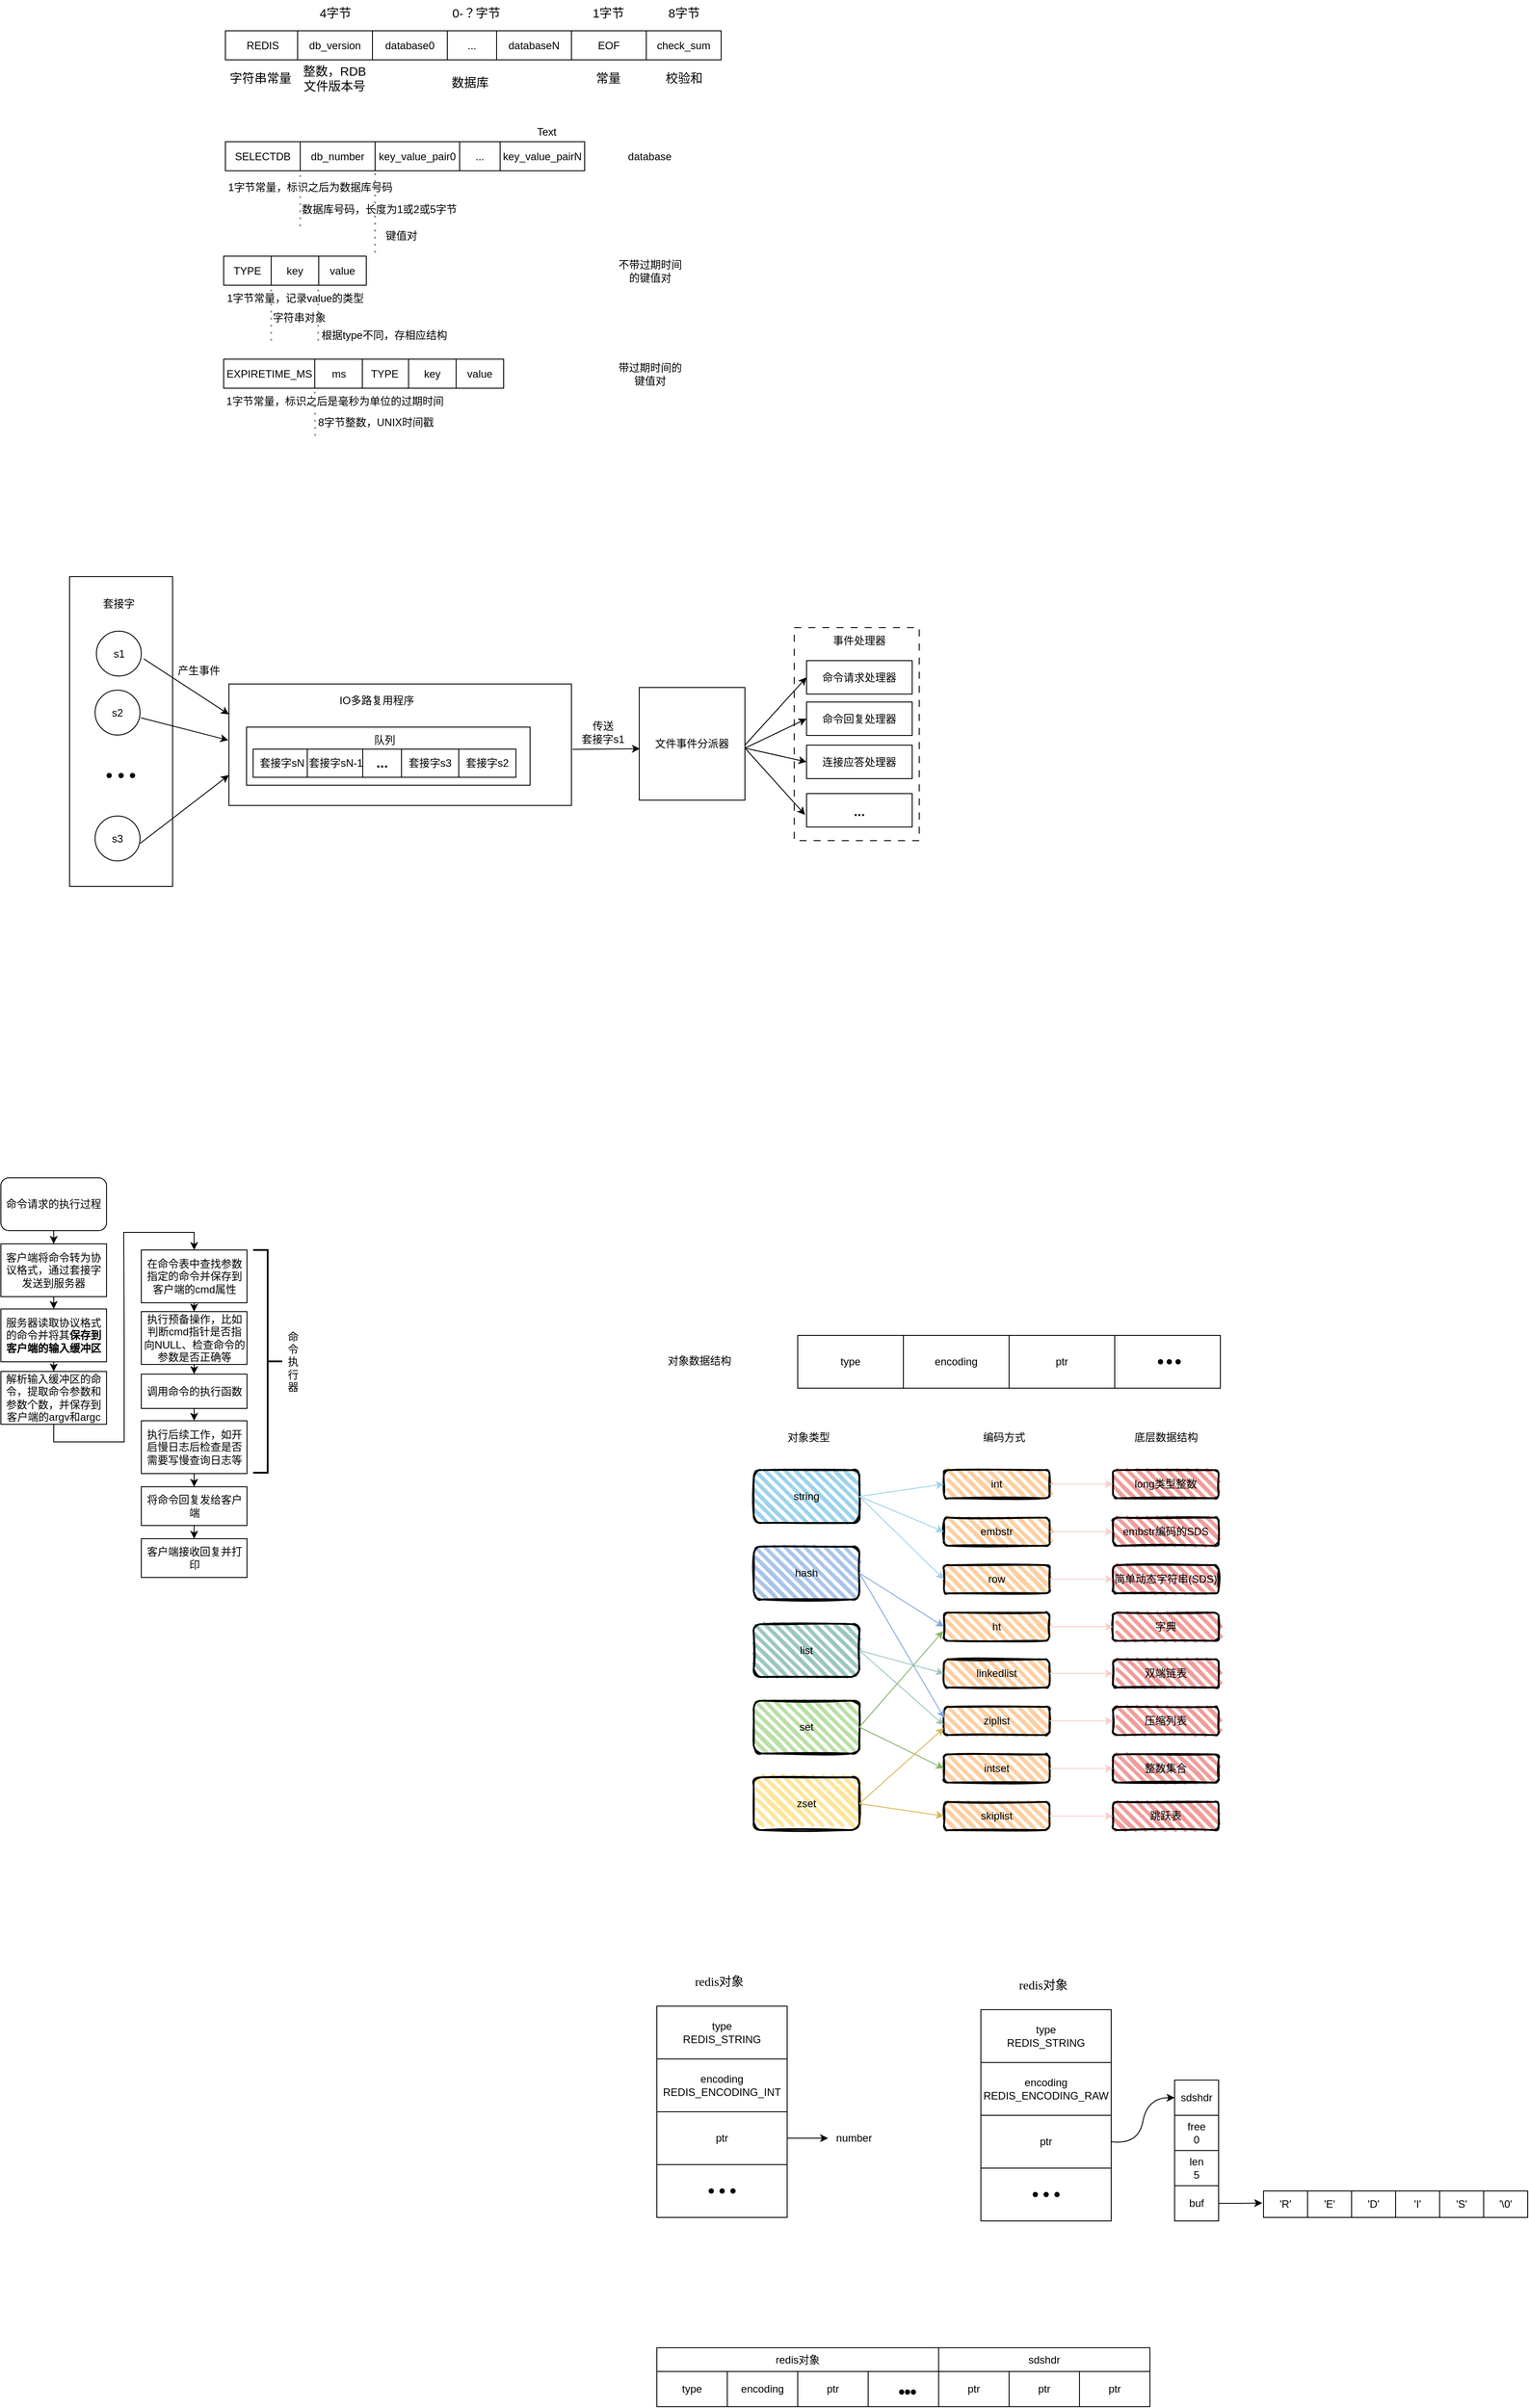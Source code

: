 <mxfile version="24.8.4">
  <diagram name="第 1 页" id="lqGd5mqIy-e3ChptI4mb">
    <mxGraphModel dx="2874" dy="706" grid="0" gridSize="10" guides="1" tooltips="1" connect="1" arrows="1" fold="1" page="0" pageScale="1" pageWidth="827" pageHeight="1169" math="0" shadow="0">
      <root>
        <mxCell id="0" />
        <mxCell id="1" parent="0" />
        <mxCell id="2vdARxvgTMyhtQCXL5zy-2" value="&lt;font style=&quot;font-size: 14px;&quot;&gt;字符串常量&lt;/font&gt;" style="text;html=1;align=center;verticalAlign=middle;whiteSpace=wrap;rounded=0;" parent="1" vertex="1">
          <mxGeometry x="-340" y="526" width="84" height="30" as="geometry" />
        </mxCell>
        <mxCell id="2vdARxvgTMyhtQCXL5zy-3" value="&lt;font style=&quot;font-size: 14px;&quot;&gt;整数，RDB文件版本号&lt;/font&gt;" style="text;html=1;align=center;verticalAlign=middle;whiteSpace=wrap;rounded=0;" parent="1" vertex="1">
          <mxGeometry x="-256" y="526" width="84" height="30" as="geometry" />
        </mxCell>
        <mxCell id="2vdARxvgTMyhtQCXL5zy-4" value="&lt;font style=&quot;font-size: 14px;&quot;&gt;数据库&lt;/font&gt;" style="text;html=1;align=center;verticalAlign=middle;whiteSpace=wrap;rounded=0;" parent="1" vertex="1">
          <mxGeometry x="-102" y="531" width="84" height="30" as="geometry" />
        </mxCell>
        <mxCell id="2vdARxvgTMyhtQCXL5zy-5" value="&lt;font style=&quot;font-size: 14px;&quot;&gt;常量&lt;/font&gt;" style="text;html=1;align=center;verticalAlign=middle;whiteSpace=wrap;rounded=0;" parent="1" vertex="1">
          <mxGeometry x="55" y="526" width="84" height="30" as="geometry" />
        </mxCell>
        <mxCell id="2vdARxvgTMyhtQCXL5zy-6" value="&lt;font style=&quot;font-size: 14px;&quot;&gt;校验和&lt;/font&gt;" style="text;html=1;align=center;verticalAlign=middle;whiteSpace=wrap;rounded=0;" parent="1" vertex="1">
          <mxGeometry x="141" y="526" width="84" height="30" as="geometry" />
        </mxCell>
        <mxCell id="2vdARxvgTMyhtQCXL5zy-7" value="&lt;font style=&quot;font-size: 14px;&quot;&gt;4字节&lt;/font&gt;" style="text;html=1;align=center;verticalAlign=middle;whiteSpace=wrap;rounded=0;" parent="1" vertex="1">
          <mxGeometry x="-255" y="452" width="84" height="30" as="geometry" />
        </mxCell>
        <mxCell id="2vdARxvgTMyhtQCXL5zy-8" value="&lt;font style=&quot;font-size: 14px;&quot;&gt;0-？字节&lt;/font&gt;" style="text;html=1;align=center;verticalAlign=middle;whiteSpace=wrap;rounded=0;" parent="1" vertex="1">
          <mxGeometry x="-95" y="452" width="84" height="30" as="geometry" />
        </mxCell>
        <mxCell id="2vdARxvgTMyhtQCXL5zy-9" value="&lt;font style=&quot;font-size: 14px;&quot;&gt;1字节&lt;/font&gt;" style="text;html=1;align=center;verticalAlign=middle;whiteSpace=wrap;rounded=0;" parent="1" vertex="1">
          <mxGeometry x="55" y="452" width="84" height="30" as="geometry" />
        </mxCell>
        <mxCell id="2vdARxvgTMyhtQCXL5zy-10" value="&lt;font style=&quot;font-size: 14px;&quot;&gt;8字节&lt;/font&gt;" style="text;html=1;align=center;verticalAlign=middle;whiteSpace=wrap;rounded=0;" parent="1" vertex="1">
          <mxGeometry x="141" y="452" width="84" height="30" as="geometry" />
        </mxCell>
        <mxCell id="2vdARxvgTMyhtQCXL5zy-12" value="REDIS" style="rounded=0;whiteSpace=wrap;html=1;" parent="1" vertex="1">
          <mxGeometry x="-338" y="487" width="85" height="33" as="geometry" />
        </mxCell>
        <mxCell id="2vdARxvgTMyhtQCXL5zy-13" value="db_version" style="rounded=0;whiteSpace=wrap;html=1;" parent="1" vertex="1">
          <mxGeometry x="-256" y="487" width="85" height="33" as="geometry" />
        </mxCell>
        <mxCell id="2vdARxvgTMyhtQCXL5zy-14" value="database0" style="rounded=0;whiteSpace=wrap;html=1;" parent="1" vertex="1">
          <mxGeometry x="-171" y="487" width="85" height="33" as="geometry" />
        </mxCell>
        <mxCell id="2vdARxvgTMyhtQCXL5zy-15" value="..." style="rounded=0;whiteSpace=wrap;html=1;" parent="1" vertex="1">
          <mxGeometry x="-86" y="487" width="56" height="33" as="geometry" />
        </mxCell>
        <mxCell id="2vdARxvgTMyhtQCXL5zy-16" value="databaseN" style="rounded=0;whiteSpace=wrap;html=1;" parent="1" vertex="1">
          <mxGeometry x="-30" y="487" width="85" height="33" as="geometry" />
        </mxCell>
        <mxCell id="2vdARxvgTMyhtQCXL5zy-17" value="EOF" style="rounded=0;whiteSpace=wrap;html=1;" parent="1" vertex="1">
          <mxGeometry x="55" y="487" width="85" height="33" as="geometry" />
        </mxCell>
        <mxCell id="2vdARxvgTMyhtQCXL5zy-18" value="check_sum" style="rounded=0;whiteSpace=wrap;html=1;" parent="1" vertex="1">
          <mxGeometry x="140" y="487" width="85" height="33" as="geometry" />
        </mxCell>
        <mxCell id="2vdARxvgTMyhtQCXL5zy-19" value="SELECTDB" style="rounded=0;whiteSpace=wrap;html=1;" parent="1" vertex="1">
          <mxGeometry x="-338" y="613" width="85" height="33" as="geometry" />
        </mxCell>
        <mxCell id="2vdARxvgTMyhtQCXL5zy-20" value="db_number" style="rounded=0;whiteSpace=wrap;html=1;" parent="1" vertex="1">
          <mxGeometry x="-253" y="613" width="85" height="33" as="geometry" />
        </mxCell>
        <mxCell id="2vdARxvgTMyhtQCXL5zy-21" value="key_value_pair0" style="rounded=0;whiteSpace=wrap;html=1;" parent="1" vertex="1">
          <mxGeometry x="-168" y="613" width="96" height="33" as="geometry" />
        </mxCell>
        <mxCell id="2vdARxvgTMyhtQCXL5zy-22" value="..." style="rounded=0;whiteSpace=wrap;html=1;" parent="1" vertex="1">
          <mxGeometry x="-72" y="613" width="46" height="33" as="geometry" />
        </mxCell>
        <mxCell id="2vdARxvgTMyhtQCXL5zy-23" value="key_value_pairN" style="rounded=0;whiteSpace=wrap;html=1;" parent="1" vertex="1">
          <mxGeometry x="-26" y="613" width="96" height="33" as="geometry" />
        </mxCell>
        <mxCell id="2vdARxvgTMyhtQCXL5zy-24" value="Text" style="text;html=1;align=center;verticalAlign=middle;whiteSpace=wrap;rounded=0;" parent="1" vertex="1">
          <mxGeometry x="-3" y="587" width="60" height="30" as="geometry" />
        </mxCell>
        <mxCell id="2vdARxvgTMyhtQCXL5zy-25" value="1字节常量，标识之后为数据库号码" style="text;html=1;align=center;verticalAlign=middle;whiteSpace=wrap;rounded=0;" parent="1" vertex="1">
          <mxGeometry x="-338" y="650" width="193" height="30" as="geometry" />
        </mxCell>
        <mxCell id="2vdARxvgTMyhtQCXL5zy-26" value="数据库号码，长度为1或2或5字节" style="text;html=1;align=center;verticalAlign=middle;whiteSpace=wrap;rounded=0;" parent="1" vertex="1">
          <mxGeometry x="-253" y="675" width="180" height="30" as="geometry" />
        </mxCell>
        <mxCell id="2vdARxvgTMyhtQCXL5zy-27" value="键值对" style="text;html=1;align=center;verticalAlign=middle;whiteSpace=wrap;rounded=0;" parent="1" vertex="1">
          <mxGeometry x="-168" y="705" width="60" height="30" as="geometry" />
        </mxCell>
        <mxCell id="2vdARxvgTMyhtQCXL5zy-28" value="TYPE" style="rounded=0;whiteSpace=wrap;html=1;" parent="1" vertex="1">
          <mxGeometry x="-340" y="743" width="54" height="33" as="geometry" />
        </mxCell>
        <mxCell id="2vdARxvgTMyhtQCXL5zy-29" value="key" style="rounded=0;whiteSpace=wrap;html=1;" parent="1" vertex="1">
          <mxGeometry x="-286" y="743" width="54" height="33" as="geometry" />
        </mxCell>
        <mxCell id="2vdARxvgTMyhtQCXL5zy-30" value="value" style="rounded=0;whiteSpace=wrap;html=1;" parent="1" vertex="1">
          <mxGeometry x="-232" y="743" width="54" height="33" as="geometry" />
        </mxCell>
        <mxCell id="2vdARxvgTMyhtQCXL5zy-31" value="TYPE" style="rounded=0;whiteSpace=wrap;html=1;" parent="1" vertex="1">
          <mxGeometry x="-184" y="860" width="54" height="33" as="geometry" />
        </mxCell>
        <mxCell id="2vdARxvgTMyhtQCXL5zy-32" value="key" style="rounded=0;whiteSpace=wrap;html=1;" parent="1" vertex="1">
          <mxGeometry x="-130" y="860" width="54" height="33" as="geometry" />
        </mxCell>
        <mxCell id="2vdARxvgTMyhtQCXL5zy-33" value="value" style="rounded=0;whiteSpace=wrap;html=1;" parent="1" vertex="1">
          <mxGeometry x="-76" y="860" width="54" height="33" as="geometry" />
        </mxCell>
        <mxCell id="2vdARxvgTMyhtQCXL5zy-34" value="ms" style="rounded=0;whiteSpace=wrap;html=1;" parent="1" vertex="1">
          <mxGeometry x="-236.5" y="860" width="54" height="33" as="geometry" />
        </mxCell>
        <mxCell id="2vdARxvgTMyhtQCXL5zy-35" value="EXPIRETIME_MS" style="rounded=0;whiteSpace=wrap;html=1;" parent="1" vertex="1">
          <mxGeometry x="-340" y="860" width="103.5" height="33" as="geometry" />
        </mxCell>
        <mxCell id="2vdARxvgTMyhtQCXL5zy-36" value="1字节常量，记录value的类型" style="text;html=1;align=center;verticalAlign=middle;whiteSpace=wrap;rounded=0;" parent="1" vertex="1">
          <mxGeometry x="-340" y="776" width="163" height="30" as="geometry" />
        </mxCell>
        <mxCell id="2vdARxvgTMyhtQCXL5zy-37" value="字符串对象" style="text;html=1;align=center;verticalAlign=middle;whiteSpace=wrap;rounded=0;" parent="1" vertex="1">
          <mxGeometry x="-286" y="798" width="64" height="30" as="geometry" />
        </mxCell>
        <mxCell id="2vdARxvgTMyhtQCXL5zy-38" value="根据type不同，存相应结构" style="text;html=1;align=center;verticalAlign=middle;whiteSpace=wrap;rounded=0;" parent="1" vertex="1">
          <mxGeometry x="-232" y="818" width="149" height="30" as="geometry" />
        </mxCell>
        <mxCell id="2vdARxvgTMyhtQCXL5zy-39" value="1字节常量，标识之后是毫秒为单位的过期时间" style="text;html=1;align=center;verticalAlign=middle;whiteSpace=wrap;rounded=0;" parent="1" vertex="1">
          <mxGeometry x="-340.5" y="893" width="253" height="30" as="geometry" />
        </mxCell>
        <mxCell id="2vdARxvgTMyhtQCXL5zy-40" value="8字节整数，UNIX时间戳" style="text;html=1;align=center;verticalAlign=middle;whiteSpace=wrap;rounded=0;" parent="1" vertex="1">
          <mxGeometry x="-236.5" y="917" width="138" height="30" as="geometry" />
        </mxCell>
        <mxCell id="2vdARxvgTMyhtQCXL5zy-41" value="database" style="text;html=1;align=center;verticalAlign=middle;whiteSpace=wrap;rounded=0;" parent="1" vertex="1">
          <mxGeometry x="114" y="614.5" width="60" height="30" as="geometry" />
        </mxCell>
        <mxCell id="2vdARxvgTMyhtQCXL5zy-42" value="不带过期时间的键值对" style="text;html=1;align=center;verticalAlign=middle;whiteSpace=wrap;rounded=0;" parent="1" vertex="1">
          <mxGeometry x="102.5" y="744.5" width="83" height="30" as="geometry" />
        </mxCell>
        <mxCell id="2vdARxvgTMyhtQCXL5zy-43" value="带过期时间的键值对" style="text;html=1;align=center;verticalAlign=middle;whiteSpace=wrap;rounded=0;" parent="1" vertex="1">
          <mxGeometry x="102.5" y="861.5" width="83" height="30" as="geometry" />
        </mxCell>
        <mxCell id="2vdARxvgTMyhtQCXL5zy-44" value="" style="endArrow=none;dashed=1;html=1;dashPattern=1 3;strokeWidth=2;rounded=0;strokeColor=#949494;" parent="1" edge="1">
          <mxGeometry width="50" height="50" relative="1" as="geometry">
            <mxPoint x="-253" y="709" as="sourcePoint" />
            <mxPoint x="-253" y="646" as="targetPoint" />
          </mxGeometry>
        </mxCell>
        <mxCell id="2vdARxvgTMyhtQCXL5zy-45" value="" style="endArrow=none;dashed=1;html=1;dashPattern=1 3;strokeWidth=2;rounded=0;strokeColor=#878787;" parent="1" edge="1">
          <mxGeometry width="50" height="50" relative="1" as="geometry">
            <mxPoint x="-168" y="739" as="sourcePoint" />
            <mxPoint x="-168" y="646" as="targetPoint" />
          </mxGeometry>
        </mxCell>
        <mxCell id="2vdARxvgTMyhtQCXL5zy-46" value="" style="endArrow=none;dashed=1;html=1;dashPattern=1 3;strokeWidth=2;rounded=0;strokeColor=#949494;" parent="1" edge="1">
          <mxGeometry width="50" height="50" relative="1" as="geometry">
            <mxPoint x="-286" y="839" as="sourcePoint" />
            <mxPoint x="-286" y="776" as="targetPoint" />
          </mxGeometry>
        </mxCell>
        <mxCell id="2vdARxvgTMyhtQCXL5zy-47" value="" style="endArrow=none;dashed=1;html=1;dashPattern=1 3;strokeWidth=2;rounded=0;strokeColor=#949494;" parent="1" edge="1">
          <mxGeometry width="50" height="50" relative="1" as="geometry">
            <mxPoint x="-232.57" y="839" as="sourcePoint" />
            <mxPoint x="-232.57" y="776" as="targetPoint" />
          </mxGeometry>
        </mxCell>
        <mxCell id="2vdARxvgTMyhtQCXL5zy-48" value="" style="endArrow=none;dashed=1;html=1;dashPattern=1 3;strokeWidth=2;rounded=0;strokeColor=#949494;" parent="1" edge="1">
          <mxGeometry width="50" height="50" relative="1" as="geometry">
            <mxPoint x="-236" y="947" as="sourcePoint" />
            <mxPoint x="-236.5" y="893" as="targetPoint" />
          </mxGeometry>
        </mxCell>
        <mxCell id="msWha2PWLw7CzjsbII9z-1" value="" style="rounded=0;whiteSpace=wrap;html=1;" parent="1" vertex="1">
          <mxGeometry x="-515" y="1107" width="117" height="352" as="geometry" />
        </mxCell>
        <mxCell id="msWha2PWLw7CzjsbII9z-2" value="套接字" style="text;html=1;align=center;verticalAlign=middle;whiteSpace=wrap;rounded=0;" parent="1" vertex="1">
          <mxGeometry x="-489" y="1123" width="60" height="30" as="geometry" />
        </mxCell>
        <mxCell id="msWha2PWLw7CzjsbII9z-3" value="s1" style="ellipse;whiteSpace=wrap;html=1;aspect=fixed;" parent="1" vertex="1">
          <mxGeometry x="-484.5" y="1169" width="51" height="51" as="geometry" />
        </mxCell>
        <mxCell id="msWha2PWLw7CzjsbII9z-4" value="s2" style="ellipse;whiteSpace=wrap;html=1;aspect=fixed;" parent="1" vertex="1">
          <mxGeometry x="-486" y="1236" width="51" height="51" as="geometry" />
        </mxCell>
        <mxCell id="msWha2PWLw7CzjsbII9z-5" value="s3" style="ellipse;whiteSpace=wrap;html=1;aspect=fixed;" parent="1" vertex="1">
          <mxGeometry x="-486" y="1379" width="51" height="51" as="geometry" />
        </mxCell>
        <mxCell id="msWha2PWLw7CzjsbII9z-6" value="" style="shape=waypoint;sketch=0;fillStyle=solid;size=6;pointerEvents=1;points=[];fillColor=none;resizable=0;rotatable=0;perimeter=centerPerimeter;snapToPoint=1;" parent="1" vertex="1">
          <mxGeometry x="-480" y="1323" width="20" height="20" as="geometry" />
        </mxCell>
        <mxCell id="msWha2PWLw7CzjsbII9z-7" value="" style="shape=waypoint;sketch=0;fillStyle=solid;size=6;pointerEvents=1;points=[];fillColor=none;resizable=0;rotatable=0;perimeter=centerPerimeter;snapToPoint=1;" parent="1" vertex="1">
          <mxGeometry x="-466.5" y="1323" width="20" height="20" as="geometry" />
        </mxCell>
        <mxCell id="msWha2PWLw7CzjsbII9z-8" value="" style="shape=waypoint;sketch=0;fillStyle=solid;size=6;pointerEvents=1;points=[];fillColor=none;resizable=0;rotatable=0;perimeter=centerPerimeter;snapToPoint=1;" parent="1" vertex="1">
          <mxGeometry x="-453.5" y="1323" width="20" height="20" as="geometry" />
        </mxCell>
        <mxCell id="msWha2PWLw7CzjsbII9z-9" value="套接字sN" style="rounded=0;whiteSpace=wrap;html=1;" parent="1" vertex="1">
          <mxGeometry x="-306.5" y="1303" width="65" height="32" as="geometry" />
        </mxCell>
        <mxCell id="msWha2PWLw7CzjsbII9z-10" value="套接字sN-1" style="rounded=0;whiteSpace=wrap;html=1;" parent="1" vertex="1">
          <mxGeometry x="-245" y="1303" width="65" height="32" as="geometry" />
        </mxCell>
        <mxCell id="msWha2PWLw7CzjsbII9z-11" value="&lt;p style=&quot;line-height: 120%;&quot;&gt;&lt;b&gt;&lt;font style=&quot;font-size: 16px;&quot;&gt;...&lt;/font&gt;&lt;/b&gt;&lt;/p&gt;" style="rounded=0;whiteSpace=wrap;html=1;align=center;" parent="1" vertex="1">
          <mxGeometry x="-182" y="1303" width="44" height="32" as="geometry" />
        </mxCell>
        <mxCell id="msWha2PWLw7CzjsbII9z-12" value="套接字s3" style="rounded=0;whiteSpace=wrap;html=1;" parent="1" vertex="1">
          <mxGeometry x="-138" y="1303" width="65" height="32" as="geometry" />
        </mxCell>
        <mxCell id="msWha2PWLw7CzjsbII9z-13" value="套接字s2" style="rounded=0;whiteSpace=wrap;html=1;" parent="1" vertex="1">
          <mxGeometry x="-73" y="1303" width="65" height="32" as="geometry" />
        </mxCell>
        <mxCell id="msWha2PWLw7CzjsbII9z-14" value="" style="rounded=0;whiteSpace=wrap;html=1;fillColor=none;" parent="1" vertex="1">
          <mxGeometry x="-314" y="1278" width="322" height="66" as="geometry" />
        </mxCell>
        <mxCell id="msWha2PWLw7CzjsbII9z-15" value="队列" style="text;html=1;align=center;verticalAlign=middle;whiteSpace=wrap;rounded=0;" parent="1" vertex="1">
          <mxGeometry x="-187" y="1278" width="60" height="30" as="geometry" />
        </mxCell>
        <mxCell id="msWha2PWLw7CzjsbII9z-16" value="" style="rounded=0;whiteSpace=wrap;html=1;fillColor=none;" parent="1" vertex="1">
          <mxGeometry x="-334" y="1229" width="389" height="138" as="geometry" />
        </mxCell>
        <mxCell id="msWha2PWLw7CzjsbII9z-17" value="IO多路复用程序" style="text;html=1;align=center;verticalAlign=middle;whiteSpace=wrap;rounded=0;" parent="1" vertex="1">
          <mxGeometry x="-230" y="1233" width="128" height="30" as="geometry" />
        </mxCell>
        <mxCell id="msWha2PWLw7CzjsbII9z-19" value="" style="endArrow=classic;html=1;rounded=0;exitX=1.055;exitY=0.617;exitDx=0;exitDy=0;exitPerimeter=0;entryX=0;entryY=0.25;entryDx=0;entryDy=0;" parent="1" source="msWha2PWLw7CzjsbII9z-3" target="msWha2PWLw7CzjsbII9z-16" edge="1">
          <mxGeometry width="50" height="50" relative="1" as="geometry">
            <mxPoint x="-361" y="1199" as="sourcePoint" />
            <mxPoint x="-311" y="1149" as="targetPoint" />
          </mxGeometry>
        </mxCell>
        <mxCell id="msWha2PWLw7CzjsbII9z-20" value="" style="endArrow=classic;html=1;rounded=0;exitX=1.017;exitY=0.615;exitDx=0;exitDy=0;exitPerimeter=0;entryX=-0.002;entryY=0.463;entryDx=0;entryDy=0;entryPerimeter=0;" parent="1" source="msWha2PWLw7CzjsbII9z-4" target="msWha2PWLw7CzjsbII9z-16" edge="1">
          <mxGeometry width="50" height="50" relative="1" as="geometry">
            <mxPoint x="-383" y="1334" as="sourcePoint" />
            <mxPoint x="-333" y="1284" as="targetPoint" />
          </mxGeometry>
        </mxCell>
        <mxCell id="msWha2PWLw7CzjsbII9z-21" value="" style="endArrow=classic;html=1;rounded=0;exitX=1.003;exitY=0.61;exitDx=0;exitDy=0;exitPerimeter=0;entryX=0;entryY=0.75;entryDx=0;entryDy=0;" parent="1" source="msWha2PWLw7CzjsbII9z-5" target="msWha2PWLw7CzjsbII9z-16" edge="1">
          <mxGeometry width="50" height="50" relative="1" as="geometry">
            <mxPoint x="-422" y="1416" as="sourcePoint" />
            <mxPoint x="-372" y="1366" as="targetPoint" />
          </mxGeometry>
        </mxCell>
        <mxCell id="msWha2PWLw7CzjsbII9z-22" value="文件事件分派器" style="rounded=0;whiteSpace=wrap;html=1;" parent="1" vertex="1">
          <mxGeometry x="132" y="1233" width="120" height="128" as="geometry" />
        </mxCell>
        <mxCell id="msWha2PWLw7CzjsbII9z-23" value="命令请求处理器" style="rounded=0;whiteSpace=wrap;html=1;" parent="1" vertex="1">
          <mxGeometry x="322" y="1202.5" width="120" height="38" as="geometry" />
        </mxCell>
        <mxCell id="msWha2PWLw7CzjsbII9z-24" value="命令回复处理器" style="rounded=0;whiteSpace=wrap;html=1;" parent="1" vertex="1">
          <mxGeometry x="322" y="1249.5" width="120" height="38" as="geometry" />
        </mxCell>
        <mxCell id="msWha2PWLw7CzjsbII9z-25" value="连接应答处理器" style="rounded=0;whiteSpace=wrap;html=1;" parent="1" vertex="1">
          <mxGeometry x="322" y="1298.5" width="120" height="38" as="geometry" />
        </mxCell>
        <mxCell id="msWha2PWLw7CzjsbII9z-26" value="&lt;b&gt;&lt;font style=&quot;font-size: 15px;&quot;&gt;...&lt;/font&gt;&lt;/b&gt;" style="rounded=0;whiteSpace=wrap;html=1;" parent="1" vertex="1">
          <mxGeometry x="322" y="1353.5" width="120" height="38" as="geometry" />
        </mxCell>
        <mxCell id="msWha2PWLw7CzjsbII9z-27" value="" style="endArrow=classic;html=1;rounded=0;exitX=1.003;exitY=0.538;exitDx=0;exitDy=0;exitPerimeter=0;entryX=0.006;entryY=0.543;entryDx=0;entryDy=0;entryPerimeter=0;" parent="1" source="msWha2PWLw7CzjsbII9z-16" target="msWha2PWLw7CzjsbII9z-22" edge="1">
          <mxGeometry width="50" height="50" relative="1" as="geometry">
            <mxPoint x="73" y="1323" as="sourcePoint" />
            <mxPoint x="123" y="1273" as="targetPoint" />
          </mxGeometry>
        </mxCell>
        <mxCell id="msWha2PWLw7CzjsbII9z-28" value="传送&lt;div&gt;套接字s1&lt;/div&gt;" style="text;html=1;align=center;verticalAlign=middle;whiteSpace=wrap;rounded=0;" parent="1" vertex="1">
          <mxGeometry x="61" y="1268.5" width="60" height="30" as="geometry" />
        </mxCell>
        <mxCell id="msWha2PWLw7CzjsbII9z-30" value="" style="endArrow=classic;html=1;rounded=0;entryX=0;entryY=0.5;entryDx=0;entryDy=0;" parent="1" target="msWha2PWLw7CzjsbII9z-23" edge="1">
          <mxGeometry width="50" height="50" relative="1" as="geometry">
            <mxPoint x="252" y="1298.5" as="sourcePoint" />
            <mxPoint x="302" y="1248.5" as="targetPoint" />
          </mxGeometry>
        </mxCell>
        <mxCell id="msWha2PWLw7CzjsbII9z-31" value="" style="endArrow=classic;html=1;rounded=0;entryX=0;entryY=0.5;entryDx=0;entryDy=0;exitX=1.001;exitY=0.538;exitDx=0;exitDy=0;exitPerimeter=0;" parent="1" source="msWha2PWLw7CzjsbII9z-22" target="msWha2PWLw7CzjsbII9z-24" edge="1">
          <mxGeometry width="50" height="50" relative="1" as="geometry">
            <mxPoint x="263" y="1313" as="sourcePoint" />
            <mxPoint x="333" y="1236.5" as="targetPoint" />
          </mxGeometry>
        </mxCell>
        <mxCell id="msWha2PWLw7CzjsbII9z-32" value="" style="endArrow=classic;html=1;rounded=0;entryX=0;entryY=0.5;entryDx=0;entryDy=0;exitX=1.001;exitY=0.538;exitDx=0;exitDy=0;exitPerimeter=0;" parent="1" source="msWha2PWLw7CzjsbII9z-22" target="msWha2PWLw7CzjsbII9z-25" edge="1">
          <mxGeometry width="50" height="50" relative="1" as="geometry">
            <mxPoint x="263" y="1313" as="sourcePoint" />
            <mxPoint x="333" y="1236.5" as="targetPoint" />
          </mxGeometry>
        </mxCell>
        <mxCell id="msWha2PWLw7CzjsbII9z-33" value="" style="endArrow=classic;html=1;rounded=0;entryX=-0.014;entryY=0.637;entryDx=0;entryDy=0;exitX=1.001;exitY=0.538;exitDx=0;exitDy=0;exitPerimeter=0;entryPerimeter=0;" parent="1" source="msWha2PWLw7CzjsbII9z-22" target="msWha2PWLw7CzjsbII9z-26" edge="1">
          <mxGeometry width="50" height="50" relative="1" as="geometry">
            <mxPoint x="263" y="1313" as="sourcePoint" />
            <mxPoint x="333" y="1236.5" as="targetPoint" />
          </mxGeometry>
        </mxCell>
        <mxCell id="msWha2PWLw7CzjsbII9z-34" value="" style="rounded=0;whiteSpace=wrap;html=1;fillColor=none;dashed=1;dashPattern=8 8;" parent="1" vertex="1">
          <mxGeometry x="308" y="1165" width="142" height="242" as="geometry" />
        </mxCell>
        <mxCell id="msWha2PWLw7CzjsbII9z-35" value="事件处理器" style="text;html=1;align=center;verticalAlign=middle;whiteSpace=wrap;rounded=0;" parent="1" vertex="1">
          <mxGeometry x="336" y="1165" width="92" height="30" as="geometry" />
        </mxCell>
        <mxCell id="msWha2PWLw7CzjsbII9z-36" value="产生事件" style="text;html=1;align=center;verticalAlign=middle;whiteSpace=wrap;rounded=0;" parent="1" vertex="1">
          <mxGeometry x="-398" y="1199" width="60" height="30" as="geometry" />
        </mxCell>
        <mxCell id="B8vM1F9An9J-qZMf34rK-13" value="" style="edgeStyle=orthogonalEdgeStyle;rounded=0;orthogonalLoop=1;jettySize=auto;html=1;entryX=0.5;entryY=0;entryDx=0;entryDy=0;" parent="1" source="B8vM1F9An9J-qZMf34rK-1" target="B8vM1F9An9J-qZMf34rK-2" edge="1">
          <mxGeometry relative="1" as="geometry" />
        </mxCell>
        <mxCell id="B8vM1F9An9J-qZMf34rK-1" value="&lt;div&gt;命令请求的执行过程&lt;/div&gt;" style="rounded=1;whiteSpace=wrap;html=1;" parent="1" vertex="1">
          <mxGeometry x="-593" y="1790" width="120" height="60" as="geometry" />
        </mxCell>
        <mxCell id="B8vM1F9An9J-qZMf34rK-14" style="edgeStyle=orthogonalEdgeStyle;rounded=0;orthogonalLoop=1;jettySize=auto;html=1;exitX=0.5;exitY=1;exitDx=0;exitDy=0;entryX=0.5;entryY=0;entryDx=0;entryDy=0;" parent="1" source="B8vM1F9An9J-qZMf34rK-2" target="B8vM1F9An9J-qZMf34rK-3" edge="1">
          <mxGeometry relative="1" as="geometry" />
        </mxCell>
        <mxCell id="B8vM1F9An9J-qZMf34rK-2" value="客户端将命令转为协议格式，通过套接字发送到服务器" style="rounded=0;whiteSpace=wrap;html=1;" parent="1" vertex="1">
          <mxGeometry x="-593" y="1865" width="120" height="60" as="geometry" />
        </mxCell>
        <mxCell id="B8vM1F9An9J-qZMf34rK-15" style="edgeStyle=orthogonalEdgeStyle;rounded=0;orthogonalLoop=1;jettySize=auto;html=1;exitX=0.5;exitY=1;exitDx=0;exitDy=0;entryX=0.5;entryY=0;entryDx=0;entryDy=0;" parent="1" source="B8vM1F9An9J-qZMf34rK-3" target="B8vM1F9An9J-qZMf34rK-4" edge="1">
          <mxGeometry relative="1" as="geometry" />
        </mxCell>
        <mxCell id="B8vM1F9An9J-qZMf34rK-3" value="服务器读取协议格式的命令并将其&lt;b&gt;保存到客户端的输入缓冲区&lt;/b&gt;" style="rounded=0;whiteSpace=wrap;html=1;" parent="1" vertex="1">
          <mxGeometry x="-593" y="1939" width="120" height="60" as="geometry" />
        </mxCell>
        <mxCell id="B8vM1F9An9J-qZMf34rK-22" style="edgeStyle=orthogonalEdgeStyle;rounded=0;orthogonalLoop=1;jettySize=auto;html=1;exitX=0.5;exitY=1;exitDx=0;exitDy=0;entryX=0.5;entryY=0;entryDx=0;entryDy=0;" parent="1" source="B8vM1F9An9J-qZMf34rK-4" target="B8vM1F9An9J-qZMf34rK-5" edge="1">
          <mxGeometry relative="1" as="geometry" />
        </mxCell>
        <mxCell id="B8vM1F9An9J-qZMf34rK-4" value="解析输入缓冲区的命令，提取命令参数和参数个数，并保存到客户端的argv和argc" style="rounded=0;whiteSpace=wrap;html=1;" parent="1" vertex="1">
          <mxGeometry x="-593" y="2010" width="120" height="60" as="geometry" />
        </mxCell>
        <mxCell id="B8vM1F9An9J-qZMf34rK-17" style="edgeStyle=orthogonalEdgeStyle;rounded=0;orthogonalLoop=1;jettySize=auto;html=1;exitX=0.5;exitY=1;exitDx=0;exitDy=0;entryX=0.5;entryY=0;entryDx=0;entryDy=0;" parent="1" source="B8vM1F9An9J-qZMf34rK-5" target="B8vM1F9An9J-qZMf34rK-6" edge="1">
          <mxGeometry relative="1" as="geometry" />
        </mxCell>
        <mxCell id="B8vM1F9An9J-qZMf34rK-5" value="在命令表中查找参数指定的命令并保存到客户端的cmd属性" style="rounded=0;whiteSpace=wrap;html=1;" parent="1" vertex="1">
          <mxGeometry x="-433.5" y="1872" width="120" height="60" as="geometry" />
        </mxCell>
        <mxCell id="B8vM1F9An9J-qZMf34rK-18" style="edgeStyle=orthogonalEdgeStyle;rounded=0;orthogonalLoop=1;jettySize=auto;html=1;exitX=0.5;exitY=1;exitDx=0;exitDy=0;entryX=0.5;entryY=0;entryDx=0;entryDy=0;" parent="1" source="B8vM1F9An9J-qZMf34rK-6" target="B8vM1F9An9J-qZMf34rK-7" edge="1">
          <mxGeometry relative="1" as="geometry" />
        </mxCell>
        <mxCell id="B8vM1F9An9J-qZMf34rK-6" value="执行预备操作，比如判断cmd指针是否指向NULL、检查命令的参数是否正确等" style="rounded=0;whiteSpace=wrap;html=1;" parent="1" vertex="1">
          <mxGeometry x="-433.5" y="1942" width="120" height="60" as="geometry" />
        </mxCell>
        <mxCell id="B8vM1F9An9J-qZMf34rK-19" style="edgeStyle=orthogonalEdgeStyle;rounded=0;orthogonalLoop=1;jettySize=auto;html=1;exitX=0.5;exitY=1;exitDx=0;exitDy=0;entryX=0.5;entryY=0;entryDx=0;entryDy=0;" parent="1" source="B8vM1F9An9J-qZMf34rK-7" target="B8vM1F9An9J-qZMf34rK-8" edge="1">
          <mxGeometry relative="1" as="geometry" />
        </mxCell>
        <mxCell id="B8vM1F9An9J-qZMf34rK-7" value="调用命令的执行函数" style="rounded=0;whiteSpace=wrap;html=1;" parent="1" vertex="1">
          <mxGeometry x="-433.5" y="2013" width="120" height="39" as="geometry" />
        </mxCell>
        <mxCell id="B8vM1F9An9J-qZMf34rK-20" style="edgeStyle=orthogonalEdgeStyle;rounded=0;orthogonalLoop=1;jettySize=auto;html=1;exitX=0.5;exitY=1;exitDx=0;exitDy=0;entryX=0.5;entryY=0;entryDx=0;entryDy=0;" parent="1" source="B8vM1F9An9J-qZMf34rK-8" target="B8vM1F9An9J-qZMf34rK-9" edge="1">
          <mxGeometry relative="1" as="geometry" />
        </mxCell>
        <mxCell id="B8vM1F9An9J-qZMf34rK-8" value="执行后续工作，如开启慢日志后检查是否需要写慢查询日志等" style="rounded=0;whiteSpace=wrap;html=1;" parent="1" vertex="1">
          <mxGeometry x="-433.5" y="2066" width="120" height="60" as="geometry" />
        </mxCell>
        <mxCell id="B8vM1F9An9J-qZMf34rK-21" style="edgeStyle=orthogonalEdgeStyle;rounded=0;orthogonalLoop=1;jettySize=auto;html=1;exitX=0.5;exitY=1;exitDx=0;exitDy=0;entryX=0.5;entryY=0;entryDx=0;entryDy=0;" parent="1" source="B8vM1F9An9J-qZMf34rK-9" target="B8vM1F9An9J-qZMf34rK-10" edge="1">
          <mxGeometry relative="1" as="geometry" />
        </mxCell>
        <mxCell id="B8vM1F9An9J-qZMf34rK-9" value="将命令回复发给客户端" style="rounded=0;whiteSpace=wrap;html=1;" parent="1" vertex="1">
          <mxGeometry x="-433.5" y="2141" width="120" height="44" as="geometry" />
        </mxCell>
        <mxCell id="B8vM1F9An9J-qZMf34rK-10" value="客户端接收回复并打印" style="rounded=0;whiteSpace=wrap;html=1;" parent="1" vertex="1">
          <mxGeometry x="-433.5" y="2200" width="120" height="44" as="geometry" />
        </mxCell>
        <mxCell id="B8vM1F9An9J-qZMf34rK-23" value="" style="strokeWidth=2;html=1;shape=mxgraph.flowchart.annotation_2;align=left;labelPosition=right;pointerEvents=1;rotation=-180;" parent="1" vertex="1">
          <mxGeometry x="-306.5" y="1872" width="33" height="253" as="geometry" />
        </mxCell>
        <mxCell id="B8vM1F9An9J-qZMf34rK-24" value="命令执行器" style="text;html=1;align=center;verticalAlign=middle;whiteSpace=wrap;rounded=0;" parent="1" vertex="1">
          <mxGeometry x="-269" y="1983.5" width="16" height="30" as="geometry" />
        </mxCell>
        <mxCell id="2FtzqriSRJ3cjsccxvWJ-1" value="type" style="rounded=0;whiteSpace=wrap;html=1;" parent="1" vertex="1">
          <mxGeometry x="312" y="1969" width="120" height="60" as="geometry" />
        </mxCell>
        <mxCell id="2FtzqriSRJ3cjsccxvWJ-2" value="encoding" style="rounded=0;whiteSpace=wrap;html=1;" parent="1" vertex="1">
          <mxGeometry x="432" y="1969" width="120" height="60" as="geometry" />
        </mxCell>
        <mxCell id="2FtzqriSRJ3cjsccxvWJ-3" value="ptr" style="rounded=0;whiteSpace=wrap;html=1;" parent="1" vertex="1">
          <mxGeometry x="552" y="1969" width="120" height="60" as="geometry" />
        </mxCell>
        <mxCell id="2FtzqriSRJ3cjsccxvWJ-4" value="" style="rounded=0;whiteSpace=wrap;html=1;" parent="1" vertex="1">
          <mxGeometry x="672" y="1969" width="120" height="60" as="geometry" />
        </mxCell>
        <mxCell id="2FtzqriSRJ3cjsccxvWJ-8" value="" style="group" parent="1" vertex="1" connectable="0">
          <mxGeometry x="714" y="1989" width="40" height="20" as="geometry" />
        </mxCell>
        <mxCell id="2FtzqriSRJ3cjsccxvWJ-5" value="" style="shape=waypoint;sketch=0;fillStyle=solid;size=6;pointerEvents=1;points=[];fillColor=none;resizable=0;rotatable=0;perimeter=centerPerimeter;snapToPoint=1;verticalAlign=middle;" parent="2FtzqriSRJ3cjsccxvWJ-8" vertex="1">
          <mxGeometry width="20" height="20" as="geometry" />
        </mxCell>
        <mxCell id="2FtzqriSRJ3cjsccxvWJ-6" value="" style="shape=waypoint;sketch=0;fillStyle=solid;size=6;pointerEvents=1;points=[];fillColor=none;resizable=0;rotatable=0;perimeter=centerPerimeter;snapToPoint=1;verticalAlign=middle;" parent="2FtzqriSRJ3cjsccxvWJ-8" vertex="1">
          <mxGeometry x="10" width="20" height="20" as="geometry" />
        </mxCell>
        <mxCell id="2FtzqriSRJ3cjsccxvWJ-7" value="" style="shape=waypoint;sketch=0;fillStyle=solid;size=6;pointerEvents=1;points=[];fillColor=none;resizable=0;rotatable=0;perimeter=centerPerimeter;snapToPoint=1;verticalAlign=middle;" parent="2FtzqriSRJ3cjsccxvWJ-8" vertex="1">
          <mxGeometry x="20" width="20" height="20" as="geometry" />
        </mxCell>
        <mxCell id="2FtzqriSRJ3cjsccxvWJ-9" value="对象数据结构" style="text;html=1;align=center;verticalAlign=middle;whiteSpace=wrap;rounded=0;" parent="1" vertex="1">
          <mxGeometry x="159" y="1983" width="83" height="30" as="geometry" />
        </mxCell>
        <mxCell id="2FtzqriSRJ3cjsccxvWJ-10" value="string" style="rounded=1;whiteSpace=wrap;html=1;strokeWidth=2;fillWeight=4;hachureGap=8;hachureAngle=45;fillColor=#9cd2ec;sketch=1;" parent="1" vertex="1">
          <mxGeometry x="262" y="2122" width="120" height="60" as="geometry" />
        </mxCell>
        <mxCell id="2FtzqriSRJ3cjsccxvWJ-11" value="hash" style="rounded=1;whiteSpace=wrap;html=1;strokeWidth=2;fillWeight=4;hachureGap=8;hachureAngle=45;fillColor=#A9C4EB;sketch=1;" parent="1" vertex="1">
          <mxGeometry x="262" y="2209" width="120" height="60" as="geometry" />
        </mxCell>
        <mxCell id="2FtzqriSRJ3cjsccxvWJ-12" value="list" style="rounded=1;whiteSpace=wrap;html=1;strokeWidth=2;fillWeight=4;hachureGap=8;hachureAngle=45;fillColor=#9AC7BF;sketch=1;" parent="1" vertex="1">
          <mxGeometry x="262" y="2297" width="120" height="60" as="geometry" />
        </mxCell>
        <mxCell id="2FtzqriSRJ3cjsccxvWJ-13" value="set" style="rounded=1;whiteSpace=wrap;html=1;strokeWidth=2;fillWeight=4;hachureGap=8;hachureAngle=45;fillColor=#B9E0A5;sketch=1;" parent="1" vertex="1">
          <mxGeometry x="262" y="2384" width="120" height="60" as="geometry" />
        </mxCell>
        <mxCell id="2FtzqriSRJ3cjsccxvWJ-14" value="zset" style="rounded=1;whiteSpace=wrap;html=1;strokeWidth=2;fillWeight=4;hachureGap=8;hachureAngle=45;fillColor=#FFE599;sketch=1;" parent="1" vertex="1">
          <mxGeometry x="262" y="2471" width="120" height="60" as="geometry" />
        </mxCell>
        <mxCell id="2FtzqriSRJ3cjsccxvWJ-15" value="int" style="rounded=1;whiteSpace=wrap;html=1;strokeWidth=2;fillWeight=4;hachureGap=8;hachureAngle=45;fillColor=#FFCE9F;sketch=1;" parent="1" vertex="1">
          <mxGeometry x="478" y="2122" width="120" height="32" as="geometry" />
        </mxCell>
        <mxCell id="2FtzqriSRJ3cjsccxvWJ-16" value="embstr" style="rounded=1;whiteSpace=wrap;html=1;strokeWidth=2;fillWeight=4;hachureGap=8;hachureAngle=45;fillColor=#FFCE9F;sketch=1;" parent="1" vertex="1">
          <mxGeometry x="478" y="2176" width="120" height="32" as="geometry" />
        </mxCell>
        <mxCell id="2FtzqriSRJ3cjsccxvWJ-17" value="row" style="rounded=1;whiteSpace=wrap;html=1;strokeWidth=2;fillWeight=4;hachureGap=8;hachureAngle=45;fillColor=#FFCE9F;sketch=1;" parent="1" vertex="1">
          <mxGeometry x="478" y="2230" width="120" height="32" as="geometry" />
        </mxCell>
        <mxCell id="2FtzqriSRJ3cjsccxvWJ-18" value="ht" style="rounded=1;whiteSpace=wrap;html=1;strokeWidth=2;fillWeight=4;hachureGap=8;hachureAngle=45;fillColor=#FFCE9F;sketch=1;" parent="1" vertex="1">
          <mxGeometry x="478" y="2284" width="120" height="32" as="geometry" />
        </mxCell>
        <mxCell id="2FtzqriSRJ3cjsccxvWJ-19" value="linkedlist" style="rounded=1;whiteSpace=wrap;html=1;strokeWidth=2;fillWeight=4;hachureGap=8;hachureAngle=45;fillColor=#FFCE9F;sketch=1;" parent="1" vertex="1">
          <mxGeometry x="478" y="2337" width="120" height="32" as="geometry" />
        </mxCell>
        <mxCell id="2FtzqriSRJ3cjsccxvWJ-20" value="ziplist" style="rounded=1;whiteSpace=wrap;html=1;strokeWidth=2;fillWeight=4;hachureGap=8;hachureAngle=45;fillColor=#FFCE9F;sketch=1;" parent="1" vertex="1">
          <mxGeometry x="478" y="2391" width="120" height="32" as="geometry" />
        </mxCell>
        <mxCell id="2FtzqriSRJ3cjsccxvWJ-21" value="intset" style="rounded=1;whiteSpace=wrap;html=1;strokeWidth=2;fillWeight=4;hachureGap=8;hachureAngle=45;fillColor=#FFCE9F;sketch=1;" parent="1" vertex="1">
          <mxGeometry x="478" y="2445" width="120" height="32" as="geometry" />
        </mxCell>
        <mxCell id="2FtzqriSRJ3cjsccxvWJ-22" value="skiplist" style="rounded=1;whiteSpace=wrap;html=1;strokeWidth=2;fillWeight=4;hachureGap=8;hachureAngle=45;fillColor=#FFCE9F;sketch=1;" parent="1" vertex="1">
          <mxGeometry x="478" y="2499" width="120" height="32" as="geometry" />
        </mxCell>
        <mxCell id="2FtzqriSRJ3cjsccxvWJ-35" value="" style="endArrow=classic;html=1;rounded=0;exitX=1;exitY=0.5;exitDx=0;exitDy=0;entryX=0;entryY=0.5;entryDx=0;entryDy=0;strokeColor=#9cd2ec;" parent="1" source="2FtzqriSRJ3cjsccxvWJ-10" target="2FtzqriSRJ3cjsccxvWJ-15" edge="1">
          <mxGeometry width="50" height="50" relative="1" as="geometry">
            <mxPoint x="399" y="2151" as="sourcePoint" />
            <mxPoint x="449" y="2101" as="targetPoint" />
          </mxGeometry>
        </mxCell>
        <mxCell id="2FtzqriSRJ3cjsccxvWJ-36" value="" style="endArrow=classic;html=1;rounded=0;exitX=1;exitY=0.5;exitDx=0;exitDy=0;entryX=0;entryY=0.5;entryDx=0;entryDy=0;strokeColor=#9cd2ec;" parent="1" source="2FtzqriSRJ3cjsccxvWJ-10" target="2FtzqriSRJ3cjsccxvWJ-16" edge="1">
          <mxGeometry width="50" height="50" relative="1" as="geometry">
            <mxPoint x="661" y="2161" as="sourcePoint" />
            <mxPoint x="711" y="2111" as="targetPoint" />
          </mxGeometry>
        </mxCell>
        <mxCell id="2FtzqriSRJ3cjsccxvWJ-37" value="" style="endArrow=classic;html=1;rounded=0;exitX=1;exitY=0.5;exitDx=0;exitDy=0;entryX=0;entryY=0.5;entryDx=0;entryDy=0;strokeColor=#9cd2ec;" parent="1" source="2FtzqriSRJ3cjsccxvWJ-10" target="2FtzqriSRJ3cjsccxvWJ-17" edge="1">
          <mxGeometry width="50" height="50" relative="1" as="geometry">
            <mxPoint x="671" y="2171" as="sourcePoint" />
            <mxPoint x="721" y="2121" as="targetPoint" />
          </mxGeometry>
        </mxCell>
        <mxCell id="2FtzqriSRJ3cjsccxvWJ-38" value="" style="endArrow=classic;html=1;rounded=0;exitX=1;exitY=0.5;exitDx=0;exitDy=0;entryX=0;entryY=0.5;entryDx=0;entryDy=0;fillColor=#e1d5e7;strokeColor=#7EA6E0;" parent="1" source="2FtzqriSRJ3cjsccxvWJ-11" target="2FtzqriSRJ3cjsccxvWJ-18" edge="1">
          <mxGeometry width="50" height="50" relative="1" as="geometry">
            <mxPoint x="681" y="2181" as="sourcePoint" />
            <mxPoint x="731" y="2131" as="targetPoint" />
          </mxGeometry>
        </mxCell>
        <mxCell id="2FtzqriSRJ3cjsccxvWJ-39" value="" style="endArrow=classic;html=1;rounded=0;exitX=1;exitY=0.5;exitDx=0;exitDy=0;entryX=0.004;entryY=0.397;entryDx=0;entryDy=0;entryPerimeter=0;fillColor=#e1d5e7;strokeColor=#7EA6E0;" parent="1" source="2FtzqriSRJ3cjsccxvWJ-11" target="2FtzqriSRJ3cjsccxvWJ-20" edge="1">
          <mxGeometry width="50" height="50" relative="1" as="geometry">
            <mxPoint x="691" y="2191" as="sourcePoint" />
            <mxPoint x="741" y="2141" as="targetPoint" />
          </mxGeometry>
        </mxCell>
        <mxCell id="2FtzqriSRJ3cjsccxvWJ-40" value="" style="endArrow=classic;html=1;rounded=0;exitX=1;exitY=0.5;exitDx=0;exitDy=0;entryX=0;entryY=0.5;entryDx=0;entryDy=0;fillColor=#d5e8d4;strokeColor=#9AC7BF;" parent="1" source="2FtzqriSRJ3cjsccxvWJ-12" target="2FtzqriSRJ3cjsccxvWJ-19" edge="1">
          <mxGeometry width="50" height="50" relative="1" as="geometry">
            <mxPoint x="701" y="2201" as="sourcePoint" />
            <mxPoint x="751" y="2151" as="targetPoint" />
          </mxGeometry>
        </mxCell>
        <mxCell id="2FtzqriSRJ3cjsccxvWJ-41" value="" style="endArrow=classic;html=1;rounded=0;exitX=1;exitY=0.5;exitDx=0;exitDy=0;entryX=-0.001;entryY=0.647;entryDx=0;entryDy=0;entryPerimeter=0;fillColor=#d5e8d4;strokeColor=#9AC7BF;" parent="1" source="2FtzqriSRJ3cjsccxvWJ-12" target="2FtzqriSRJ3cjsccxvWJ-20" edge="1">
          <mxGeometry width="50" height="50" relative="1" as="geometry">
            <mxPoint x="711" y="2211" as="sourcePoint" />
            <mxPoint x="761" y="2161" as="targetPoint" />
          </mxGeometry>
        </mxCell>
        <mxCell id="2FtzqriSRJ3cjsccxvWJ-42" value="" style="endArrow=classic;html=1;rounded=0;exitX=1;exitY=0.5;exitDx=0;exitDy=0;entryX=0;entryY=0.5;entryDx=0;entryDy=0;fillColor=#d5e8d4;strokeColor=#82b366;" parent="1" source="2FtzqriSRJ3cjsccxvWJ-13" target="2FtzqriSRJ3cjsccxvWJ-21" edge="1">
          <mxGeometry width="50" height="50" relative="1" as="geometry">
            <mxPoint x="721" y="2221" as="sourcePoint" />
            <mxPoint x="771" y="2171" as="targetPoint" />
          </mxGeometry>
        </mxCell>
        <mxCell id="2FtzqriSRJ3cjsccxvWJ-43" value="" style="endArrow=classic;html=1;rounded=0;exitX=1;exitY=0.5;exitDx=0;exitDy=0;entryX=-0.006;entryY=0.652;entryDx=0;entryDy=0;entryPerimeter=0;fillColor=#d5e8d4;strokeColor=#82b366;" parent="1" source="2FtzqriSRJ3cjsccxvWJ-13" target="2FtzqriSRJ3cjsccxvWJ-18" edge="1">
          <mxGeometry width="50" height="50" relative="1" as="geometry">
            <mxPoint x="731" y="2231" as="sourcePoint" />
            <mxPoint x="781" y="2181" as="targetPoint" />
          </mxGeometry>
        </mxCell>
        <mxCell id="2FtzqriSRJ3cjsccxvWJ-44" value="" style="endArrow=classic;html=1;rounded=0;exitX=1;exitY=0.5;exitDx=0;exitDy=0;entryX=0;entryY=0.5;entryDx=0;entryDy=0;strokeColor=#d6b656;fillColor=#fff2cc;" parent="1" source="2FtzqriSRJ3cjsccxvWJ-14" target="2FtzqriSRJ3cjsccxvWJ-22" edge="1">
          <mxGeometry width="50" height="50" relative="1" as="geometry">
            <mxPoint x="741" y="2241" as="sourcePoint" />
            <mxPoint x="791" y="2191" as="targetPoint" />
          </mxGeometry>
        </mxCell>
        <mxCell id="2FtzqriSRJ3cjsccxvWJ-45" value="" style="endArrow=classic;html=1;rounded=0;exitX=1;exitY=0.5;exitDx=0;exitDy=0;entryX=0;entryY=0.75;entryDx=0;entryDy=0;strokeColor=#d6b656;fillColor=#fff2cc;" parent="1" source="2FtzqriSRJ3cjsccxvWJ-14" target="2FtzqriSRJ3cjsccxvWJ-20" edge="1">
          <mxGeometry width="50" height="50" relative="1" as="geometry">
            <mxPoint x="751" y="2251" as="sourcePoint" />
            <mxPoint x="801" y="2201" as="targetPoint" />
          </mxGeometry>
        </mxCell>
        <mxCell id="2FtzqriSRJ3cjsccxvWJ-48" value="long类型整数" style="rounded=1;whiteSpace=wrap;html=1;strokeWidth=2;fillWeight=4;hachureGap=8;hachureAngle=45;fillColor=#F19C99;sketch=1;" parent="1" vertex="1">
          <mxGeometry x="670" y="2122" width="120" height="32" as="geometry" />
        </mxCell>
        <mxCell id="2FtzqriSRJ3cjsccxvWJ-49" value="embstr编码的SDS" style="rounded=1;whiteSpace=wrap;html=1;strokeWidth=2;fillWeight=4;hachureGap=8;hachureAngle=45;fillColor=#F19C99;sketch=1;" parent="1" vertex="1">
          <mxGeometry x="670" y="2176" width="120" height="32" as="geometry" />
        </mxCell>
        <mxCell id="2FtzqriSRJ3cjsccxvWJ-50" value="简单动态字符串(SDS)" style="rounded=1;whiteSpace=wrap;html=1;strokeWidth=2;fillWeight=4;hachureGap=8;hachureAngle=45;fillColor=#F19C99;sketch=1;" parent="1" vertex="1">
          <mxGeometry x="670" y="2230" width="120" height="32" as="geometry" />
        </mxCell>
        <mxCell id="2FtzqriSRJ3cjsccxvWJ-51" value="字典" style="rounded=1;whiteSpace=wrap;html=1;strokeWidth=2;fillWeight=4;hachureGap=8;hachureAngle=45;fillColor=#F19C99;sketch=1;" parent="1" vertex="1">
          <mxGeometry x="670" y="2284" width="120" height="32" as="geometry" />
        </mxCell>
        <mxCell id="2FtzqriSRJ3cjsccxvWJ-52" value="双端链表" style="rounded=1;whiteSpace=wrap;html=1;strokeWidth=2;fillWeight=4;hachureGap=8;hachureAngle=45;fillColor=#F19C99;sketch=1;" parent="1" vertex="1">
          <mxGeometry x="670" y="2337" width="120" height="32" as="geometry" />
        </mxCell>
        <mxCell id="2FtzqriSRJ3cjsccxvWJ-53" value="压缩列表" style="rounded=1;whiteSpace=wrap;html=1;strokeWidth=2;fillWeight=4;hachureGap=8;hachureAngle=45;fillColor=#F19C99;sketch=1;" parent="1" vertex="1">
          <mxGeometry x="670" y="2391" width="120" height="32" as="geometry" />
        </mxCell>
        <mxCell id="2FtzqriSRJ3cjsccxvWJ-54" value="整数集合" style="rounded=1;whiteSpace=wrap;html=1;strokeWidth=2;fillWeight=4;hachureGap=8;hachureAngle=45;fillColor=#F19C99;sketch=1;" parent="1" vertex="1">
          <mxGeometry x="670" y="2445" width="120" height="32" as="geometry" />
        </mxCell>
        <mxCell id="2FtzqriSRJ3cjsccxvWJ-55" value="跳跃表" style="rounded=1;whiteSpace=wrap;html=1;strokeWidth=2;fillWeight=4;hachureGap=8;hachureAngle=45;fillColor=#F19C99;sketch=1;" parent="1" vertex="1">
          <mxGeometry x="670" y="2499" width="120" height="32" as="geometry" />
        </mxCell>
        <mxCell id="2FtzqriSRJ3cjsccxvWJ-56" value="" style="endArrow=classic;html=1;rounded=0;exitX=1;exitY=0.5;exitDx=0;exitDy=0;strokeColor=#F8CECC;" parent="1" source="2FtzqriSRJ3cjsccxvWJ-16" target="2FtzqriSRJ3cjsccxvWJ-49" edge="1">
          <mxGeometry width="50" height="50" relative="1" as="geometry">
            <mxPoint x="833" y="2150" as="sourcePoint" />
            <mxPoint x="883" y="2100" as="targetPoint" />
          </mxGeometry>
        </mxCell>
        <mxCell id="2FtzqriSRJ3cjsccxvWJ-57" value="" style="endArrow=classic;html=1;rounded=0;exitX=1;exitY=0.5;exitDx=0;exitDy=0;strokeColor=#F8CECC;" parent="1" source="2FtzqriSRJ3cjsccxvWJ-17" target="2FtzqriSRJ3cjsccxvWJ-50" edge="1">
          <mxGeometry width="50" height="50" relative="1" as="geometry">
            <mxPoint x="843" y="2160" as="sourcePoint" />
            <mxPoint x="893" y="2110" as="targetPoint" />
          </mxGeometry>
        </mxCell>
        <mxCell id="2FtzqriSRJ3cjsccxvWJ-58" value="" style="endArrow=classic;html=1;rounded=0;exitX=1;exitY=0.5;exitDx=0;exitDy=0;strokeColor=#F8CECC;" parent="1" source="2FtzqriSRJ3cjsccxvWJ-18" target="2FtzqriSRJ3cjsccxvWJ-51" edge="1">
          <mxGeometry width="50" height="50" relative="1" as="geometry">
            <mxPoint x="853" y="2170" as="sourcePoint" />
            <mxPoint x="903" y="2120" as="targetPoint" />
          </mxGeometry>
        </mxCell>
        <mxCell id="2FtzqriSRJ3cjsccxvWJ-59" value="" style="endArrow=classic;html=1;rounded=0;exitX=1;exitY=0.5;exitDx=0;exitDy=0;strokeColor=#F8CECC;" parent="1" source="2FtzqriSRJ3cjsccxvWJ-19" target="2FtzqriSRJ3cjsccxvWJ-52" edge="1">
          <mxGeometry width="50" height="50" relative="1" as="geometry">
            <mxPoint x="863" y="2180" as="sourcePoint" />
            <mxPoint x="913" y="2130" as="targetPoint" />
          </mxGeometry>
        </mxCell>
        <mxCell id="2FtzqriSRJ3cjsccxvWJ-60" value="" style="endArrow=classic;html=1;rounded=0;exitX=1;exitY=0.5;exitDx=0;exitDy=0;strokeColor=#F8CECC;" parent="1" source="2FtzqriSRJ3cjsccxvWJ-20" target="2FtzqriSRJ3cjsccxvWJ-53" edge="1">
          <mxGeometry width="50" height="50" relative="1" as="geometry">
            <mxPoint x="873" y="2190" as="sourcePoint" />
            <mxPoint x="923" y="2140" as="targetPoint" />
          </mxGeometry>
        </mxCell>
        <mxCell id="2FtzqriSRJ3cjsccxvWJ-61" value="" style="endArrow=classic;html=1;rounded=0;exitX=1;exitY=0.5;exitDx=0;exitDy=0;strokeColor=#F8CECC;" parent="1" source="2FtzqriSRJ3cjsccxvWJ-21" target="2FtzqriSRJ3cjsccxvWJ-54" edge="1">
          <mxGeometry width="50" height="50" relative="1" as="geometry">
            <mxPoint x="883" y="2200" as="sourcePoint" />
            <mxPoint x="933" y="2150" as="targetPoint" />
          </mxGeometry>
        </mxCell>
        <mxCell id="2FtzqriSRJ3cjsccxvWJ-62" value="" style="endArrow=classic;html=1;rounded=0;exitX=1;exitY=0.5;exitDx=0;exitDy=0;strokeColor=#F8CECC;" parent="1" source="2FtzqriSRJ3cjsccxvWJ-22" target="2FtzqriSRJ3cjsccxvWJ-55" edge="1">
          <mxGeometry width="50" height="50" relative="1" as="geometry">
            <mxPoint x="893" y="2210" as="sourcePoint" />
            <mxPoint x="943" y="2160" as="targetPoint" />
          </mxGeometry>
        </mxCell>
        <mxCell id="2FtzqriSRJ3cjsccxvWJ-63" value="" style="endArrow=classic;html=1;rounded=0;exitX=1;exitY=0.5;exitDx=0;exitDy=0;entryX=0;entryY=0.5;entryDx=0;entryDy=0;strokeColor=#F8CECC;" parent="1" source="2FtzqriSRJ3cjsccxvWJ-15" target="2FtzqriSRJ3cjsccxvWJ-48" edge="1">
          <mxGeometry width="50" height="50" relative="1" as="geometry">
            <mxPoint x="903" y="2220" as="sourcePoint" />
            <mxPoint x="953" y="2170" as="targetPoint" />
          </mxGeometry>
        </mxCell>
        <mxCell id="2FtzqriSRJ3cjsccxvWJ-64" value="对象类型" style="text;html=1;align=center;verticalAlign=middle;whiteSpace=wrap;rounded=0;" parent="1" vertex="1">
          <mxGeometry x="283" y="2070" width="83" height="30" as="geometry" />
        </mxCell>
        <mxCell id="2FtzqriSRJ3cjsccxvWJ-65" value="编码方式" style="text;html=1;align=center;verticalAlign=middle;whiteSpace=wrap;rounded=0;" parent="1" vertex="1">
          <mxGeometry x="505" y="2070" width="83" height="30" as="geometry" />
        </mxCell>
        <mxCell id="2FtzqriSRJ3cjsccxvWJ-66" value="底层数据结构" style="text;html=1;align=center;verticalAlign=middle;whiteSpace=wrap;rounded=0;" parent="1" vertex="1">
          <mxGeometry x="688.5" y="2070" width="83" height="30" as="geometry" />
        </mxCell>
        <mxCell id="an3PQ4ggaWi60PxbT9Od-1" value="&lt;div&gt;type&lt;/div&gt;REDIS_STRING" style="rounded=0;whiteSpace=wrap;html=1;" parent="1" vertex="1">
          <mxGeometry x="152" y="2731" width="148" height="60" as="geometry" />
        </mxCell>
        <mxCell id="an3PQ4ggaWi60PxbT9Od-2" value="&lt;div&gt;encoding&lt;/div&gt;REDIS_ENCODING_INT" style="rounded=0;whiteSpace=wrap;html=1;" parent="1" vertex="1">
          <mxGeometry x="152" y="2791" width="148" height="60" as="geometry" />
        </mxCell>
        <mxCell id="an3PQ4ggaWi60PxbT9Od-10" style="edgeStyle=orthogonalEdgeStyle;rounded=0;orthogonalLoop=1;jettySize=auto;html=1;" parent="1" source="an3PQ4ggaWi60PxbT9Od-3" edge="1">
          <mxGeometry relative="1" as="geometry">
            <mxPoint x="346.429" y="2881" as="targetPoint" />
          </mxGeometry>
        </mxCell>
        <mxCell id="an3PQ4ggaWi60PxbT9Od-3" value="ptr" style="rounded=0;whiteSpace=wrap;html=1;" parent="1" vertex="1">
          <mxGeometry x="152" y="2851" width="148" height="60" as="geometry" />
        </mxCell>
        <mxCell id="an3PQ4ggaWi60PxbT9Od-9" value="" style="group" parent="1" vertex="1" connectable="0">
          <mxGeometry x="152" y="2911" width="148" height="60" as="geometry" />
        </mxCell>
        <mxCell id="an3PQ4ggaWi60PxbT9Od-4" value="" style="rounded=0;whiteSpace=wrap;html=1;" parent="an3PQ4ggaWi60PxbT9Od-9" vertex="1">
          <mxGeometry width="148" height="60" as="geometry" />
        </mxCell>
        <mxCell id="an3PQ4ggaWi60PxbT9Od-5" value="" style="group" parent="an3PQ4ggaWi60PxbT9Od-9" vertex="1" connectable="0">
          <mxGeometry x="51.8" y="20" width="49.333" height="20" as="geometry" />
        </mxCell>
        <mxCell id="an3PQ4ggaWi60PxbT9Od-6" value="" style="shape=waypoint;sketch=0;fillStyle=solid;size=6;pointerEvents=1;points=[];fillColor=none;resizable=0;rotatable=0;perimeter=centerPerimeter;snapToPoint=1;verticalAlign=middle;" parent="an3PQ4ggaWi60PxbT9Od-5" vertex="1">
          <mxGeometry width="20" height="20" as="geometry" />
        </mxCell>
        <mxCell id="an3PQ4ggaWi60PxbT9Od-7" value="" style="shape=waypoint;sketch=0;fillStyle=solid;size=6;pointerEvents=1;points=[];fillColor=none;resizable=0;rotatable=0;perimeter=centerPerimeter;snapToPoint=1;verticalAlign=middle;" parent="an3PQ4ggaWi60PxbT9Od-5" vertex="1">
          <mxGeometry x="12.333" width="20" height="20" as="geometry" />
        </mxCell>
        <mxCell id="an3PQ4ggaWi60PxbT9Od-8" value="" style="shape=waypoint;sketch=0;fillStyle=solid;size=6;pointerEvents=1;points=[];fillColor=none;resizable=0;rotatable=0;perimeter=centerPerimeter;snapToPoint=1;verticalAlign=middle;" parent="an3PQ4ggaWi60PxbT9Od-5" vertex="1">
          <mxGeometry x="24.667" width="20" height="20" as="geometry" />
        </mxCell>
        <mxCell id="an3PQ4ggaWi60PxbT9Od-11" value="number" style="text;html=1;align=center;verticalAlign=middle;whiteSpace=wrap;rounded=0;" parent="1" vertex="1">
          <mxGeometry x="346" y="2866" width="60" height="30" as="geometry" />
        </mxCell>
        <mxCell id="an3PQ4ggaWi60PxbT9Od-12" value="&lt;font style=&quot;font-size: 14px;&quot; face=&quot;Comic Sans MS&quot;&gt;redis对象&lt;/font&gt;" style="text;html=1;align=center;verticalAlign=middle;whiteSpace=wrap;rounded=0;" parent="1" vertex="1">
          <mxGeometry x="169" y="2689" width="108" height="30" as="geometry" />
        </mxCell>
        <mxCell id="an3PQ4ggaWi60PxbT9Od-13" value="&lt;div&gt;type&lt;/div&gt;REDIS_STRING" style="rounded=0;whiteSpace=wrap;html=1;" parent="1" vertex="1">
          <mxGeometry x="520" y="2735" width="148" height="60" as="geometry" />
        </mxCell>
        <mxCell id="an3PQ4ggaWi60PxbT9Od-14" value="&lt;div&gt;encoding&lt;/div&gt;REDIS_ENCODING_RAW" style="rounded=0;whiteSpace=wrap;html=1;" parent="1" vertex="1">
          <mxGeometry x="520" y="2795" width="148" height="60" as="geometry" />
        </mxCell>
        <mxCell id="an3PQ4ggaWi60PxbT9Od-16" value="ptr" style="rounded=0;whiteSpace=wrap;html=1;" parent="1" vertex="1">
          <mxGeometry x="520" y="2855" width="148" height="60" as="geometry" />
        </mxCell>
        <mxCell id="an3PQ4ggaWi60PxbT9Od-17" value="" style="group" parent="1" vertex="1" connectable="0">
          <mxGeometry x="520" y="2915" width="148" height="60" as="geometry" />
        </mxCell>
        <mxCell id="an3PQ4ggaWi60PxbT9Od-18" value="" style="rounded=0;whiteSpace=wrap;html=1;" parent="an3PQ4ggaWi60PxbT9Od-17" vertex="1">
          <mxGeometry width="148" height="60" as="geometry" />
        </mxCell>
        <mxCell id="an3PQ4ggaWi60PxbT9Od-19" value="" style="group" parent="an3PQ4ggaWi60PxbT9Od-17" vertex="1" connectable="0">
          <mxGeometry x="51.8" y="20" width="49.333" height="20" as="geometry" />
        </mxCell>
        <mxCell id="an3PQ4ggaWi60PxbT9Od-20" value="" style="shape=waypoint;sketch=0;fillStyle=solid;size=6;pointerEvents=1;points=[];fillColor=none;resizable=0;rotatable=0;perimeter=centerPerimeter;snapToPoint=1;verticalAlign=middle;" parent="an3PQ4ggaWi60PxbT9Od-19" vertex="1">
          <mxGeometry width="20" height="20" as="geometry" />
        </mxCell>
        <mxCell id="an3PQ4ggaWi60PxbT9Od-21" value="" style="shape=waypoint;sketch=0;fillStyle=solid;size=6;pointerEvents=1;points=[];fillColor=none;resizable=0;rotatable=0;perimeter=centerPerimeter;snapToPoint=1;verticalAlign=middle;" parent="an3PQ4ggaWi60PxbT9Od-19" vertex="1">
          <mxGeometry x="12.333" width="20" height="20" as="geometry" />
        </mxCell>
        <mxCell id="an3PQ4ggaWi60PxbT9Od-22" value="" style="shape=waypoint;sketch=0;fillStyle=solid;size=6;pointerEvents=1;points=[];fillColor=none;resizable=0;rotatable=0;perimeter=centerPerimeter;snapToPoint=1;verticalAlign=middle;" parent="an3PQ4ggaWi60PxbT9Od-19" vertex="1">
          <mxGeometry x="24.667" width="20" height="20" as="geometry" />
        </mxCell>
        <mxCell id="an3PQ4ggaWi60PxbT9Od-24" value="&lt;font style=&quot;font-size: 14px;&quot; face=&quot;Comic Sans MS&quot;&gt;redis对象&lt;/font&gt;" style="text;html=1;align=center;verticalAlign=middle;whiteSpace=wrap;rounded=0;" parent="1" vertex="1">
          <mxGeometry x="537" y="2693" width="108" height="30" as="geometry" />
        </mxCell>
        <mxCell id="an3PQ4ggaWi60PxbT9Od-25" value="&lt;div&gt;sdshdr&lt;/div&gt;" style="rounded=0;whiteSpace=wrap;html=1;" parent="1" vertex="1">
          <mxGeometry x="740" y="2815" width="50" height="40" as="geometry" />
        </mxCell>
        <mxCell id="an3PQ4ggaWi60PxbT9Od-26" value="&lt;div&gt;free&lt;/div&gt;&lt;div&gt;0&lt;/div&gt;" style="rounded=0;whiteSpace=wrap;html=1;" parent="1" vertex="1">
          <mxGeometry x="740" y="2855" width="50" height="40" as="geometry" />
        </mxCell>
        <mxCell id="an3PQ4ggaWi60PxbT9Od-27" value="len&lt;div&gt;5&lt;/div&gt;" style="rounded=0;whiteSpace=wrap;html=1;" parent="1" vertex="1">
          <mxGeometry x="740" y="2895" width="50" height="40" as="geometry" />
        </mxCell>
        <mxCell id="an3PQ4ggaWi60PxbT9Od-42" style="edgeStyle=orthogonalEdgeStyle;rounded=0;orthogonalLoop=1;jettySize=auto;html=1;exitX=1;exitY=0.5;exitDx=0;exitDy=0;" parent="1" source="an3PQ4ggaWi60PxbT9Od-29" edge="1">
          <mxGeometry relative="1" as="geometry">
            <mxPoint x="839.5" y="2954.667" as="targetPoint" />
          </mxGeometry>
        </mxCell>
        <mxCell id="an3PQ4ggaWi60PxbT9Od-29" value="buf" style="rounded=0;whiteSpace=wrap;html=1;" parent="1" vertex="1">
          <mxGeometry x="740" y="2935" width="50" height="40" as="geometry" />
        </mxCell>
        <mxCell id="an3PQ4ggaWi60PxbT9Od-35" value="" style="curved=1;endArrow=classic;html=1;rounded=0;entryX=0;entryY=0.5;entryDx=0;entryDy=0;exitX=1;exitY=0.5;exitDx=0;exitDy=0;" parent="1" source="an3PQ4ggaWi60PxbT9Od-16" target="an3PQ4ggaWi60PxbT9Od-25" edge="1">
          <mxGeometry width="50" height="50" relative="1" as="geometry">
            <mxPoint x="695" y="3085" as="sourcePoint" />
            <mxPoint x="745" y="3035" as="targetPoint" />
            <Array as="points">
              <mxPoint x="699" y="2889" />
              <mxPoint x="709" y="2835" />
            </Array>
          </mxGeometry>
        </mxCell>
        <mxCell id="an3PQ4ggaWi60PxbT9Od-36" value="&#39;R&#39;" style="rounded=0;whiteSpace=wrap;html=1;" parent="1" vertex="1">
          <mxGeometry x="841" y="2941" width="50" height="30" as="geometry" />
        </mxCell>
        <mxCell id="an3PQ4ggaWi60PxbT9Od-37" value="&#39;E&#39;" style="rounded=0;whiteSpace=wrap;html=1;" parent="1" vertex="1">
          <mxGeometry x="891" y="2941" width="50" height="30" as="geometry" />
        </mxCell>
        <mxCell id="an3PQ4ggaWi60PxbT9Od-38" value="&#39;D&#39;" style="rounded=0;whiteSpace=wrap;html=1;" parent="1" vertex="1">
          <mxGeometry x="941" y="2941" width="50" height="30" as="geometry" />
        </mxCell>
        <mxCell id="an3PQ4ggaWi60PxbT9Od-39" value="&#39;I&#39;" style="rounded=0;whiteSpace=wrap;html=1;" parent="1" vertex="1">
          <mxGeometry x="991" y="2941" width="50" height="30" as="geometry" />
        </mxCell>
        <mxCell id="an3PQ4ggaWi60PxbT9Od-40" value="&#39;S&#39;" style="rounded=0;whiteSpace=wrap;html=1;" parent="1" vertex="1">
          <mxGeometry x="1041" y="2941" width="50" height="30" as="geometry" />
        </mxCell>
        <mxCell id="an3PQ4ggaWi60PxbT9Od-41" value="&#39;\0&#39;" style="rounded=0;whiteSpace=wrap;html=1;" parent="1" vertex="1">
          <mxGeometry x="1091" y="2941" width="50" height="30" as="geometry" />
        </mxCell>
        <mxCell id="an3PQ4ggaWi60PxbT9Od-43" value="type" style="rounded=0;whiteSpace=wrap;html=1;" parent="1" vertex="1">
          <mxGeometry x="152" y="3146" width="80" height="40" as="geometry" />
        </mxCell>
        <mxCell id="an3PQ4ggaWi60PxbT9Od-44" value="encoding" style="rounded=0;whiteSpace=wrap;html=1;" parent="1" vertex="1">
          <mxGeometry x="232" y="3146" width="80" height="40" as="geometry" />
        </mxCell>
        <mxCell id="an3PQ4ggaWi60PxbT9Od-45" value="ptr" style="rounded=0;whiteSpace=wrap;html=1;" parent="1" vertex="1">
          <mxGeometry x="312" y="3146" width="80" height="40" as="geometry" />
        </mxCell>
        <mxCell id="an3PQ4ggaWi60PxbT9Od-51" value="" style="group" parent="1" vertex="1" connectable="0">
          <mxGeometry x="392" y="3146" width="80" height="40" as="geometry" />
        </mxCell>
        <mxCell id="an3PQ4ggaWi60PxbT9Od-46" value="" style="rounded=0;whiteSpace=wrap;html=1;" parent="an3PQ4ggaWi60PxbT9Od-51" vertex="1">
          <mxGeometry width="80" height="40" as="geometry" />
        </mxCell>
        <mxCell id="an3PQ4ggaWi60PxbT9Od-47" value="" style="group" parent="an3PQ4ggaWi60PxbT9Od-51" vertex="1" connectable="0">
          <mxGeometry x="28" y="13.333" width="26.667" height="13.333" as="geometry" />
        </mxCell>
        <mxCell id="an3PQ4ggaWi60PxbT9Od-48" value="" style="shape=waypoint;sketch=0;fillStyle=solid;size=6;pointerEvents=1;points=[];fillColor=none;resizable=0;rotatable=0;perimeter=centerPerimeter;snapToPoint=1;verticalAlign=middle;" parent="an3PQ4ggaWi60PxbT9Od-47" vertex="1">
          <mxGeometry width="20" height="20" as="geometry" />
        </mxCell>
        <mxCell id="an3PQ4ggaWi60PxbT9Od-49" value="" style="shape=waypoint;sketch=0;fillStyle=solid;size=6;pointerEvents=1;points=[];fillColor=none;resizable=0;rotatable=0;perimeter=centerPerimeter;snapToPoint=1;verticalAlign=middle;" parent="an3PQ4ggaWi60PxbT9Od-47" vertex="1">
          <mxGeometry x="6.667" width="20" height="20" as="geometry" />
        </mxCell>
        <mxCell id="an3PQ4ggaWi60PxbT9Od-50" value="" style="shape=waypoint;sketch=0;fillStyle=solid;size=6;pointerEvents=1;points=[];fillColor=none;resizable=0;rotatable=0;perimeter=centerPerimeter;snapToPoint=1;verticalAlign=middle;" parent="an3PQ4ggaWi60PxbT9Od-47" vertex="1">
          <mxGeometry x="13.333" width="20" height="20" as="geometry" />
        </mxCell>
        <mxCell id="an3PQ4ggaWi60PxbT9Od-52" value="ptr" style="rounded=0;whiteSpace=wrap;html=1;" parent="1" vertex="1">
          <mxGeometry x="472" y="3146" width="80" height="40" as="geometry" />
        </mxCell>
        <mxCell id="an3PQ4ggaWi60PxbT9Od-53" value="ptr" style="rounded=0;whiteSpace=wrap;html=1;" parent="1" vertex="1">
          <mxGeometry x="552" y="3146" width="80" height="40" as="geometry" />
        </mxCell>
        <mxCell id="an3PQ4ggaWi60PxbT9Od-54" value="ptr" style="rounded=0;whiteSpace=wrap;html=1;" parent="1" vertex="1">
          <mxGeometry x="632" y="3146" width="80" height="40" as="geometry" />
        </mxCell>
        <mxCell id="an3PQ4ggaWi60PxbT9Od-55" value="redis对象" style="rounded=0;whiteSpace=wrap;html=1;" parent="1" vertex="1">
          <mxGeometry x="152" y="3119" width="320" height="27" as="geometry" />
        </mxCell>
        <mxCell id="an3PQ4ggaWi60PxbT9Od-56" value="sdshdr" style="rounded=0;whiteSpace=wrap;html=1;" parent="1" vertex="1">
          <mxGeometry x="472" y="3119" width="240" height="27" as="geometry" />
        </mxCell>
      </root>
    </mxGraphModel>
  </diagram>
</mxfile>
